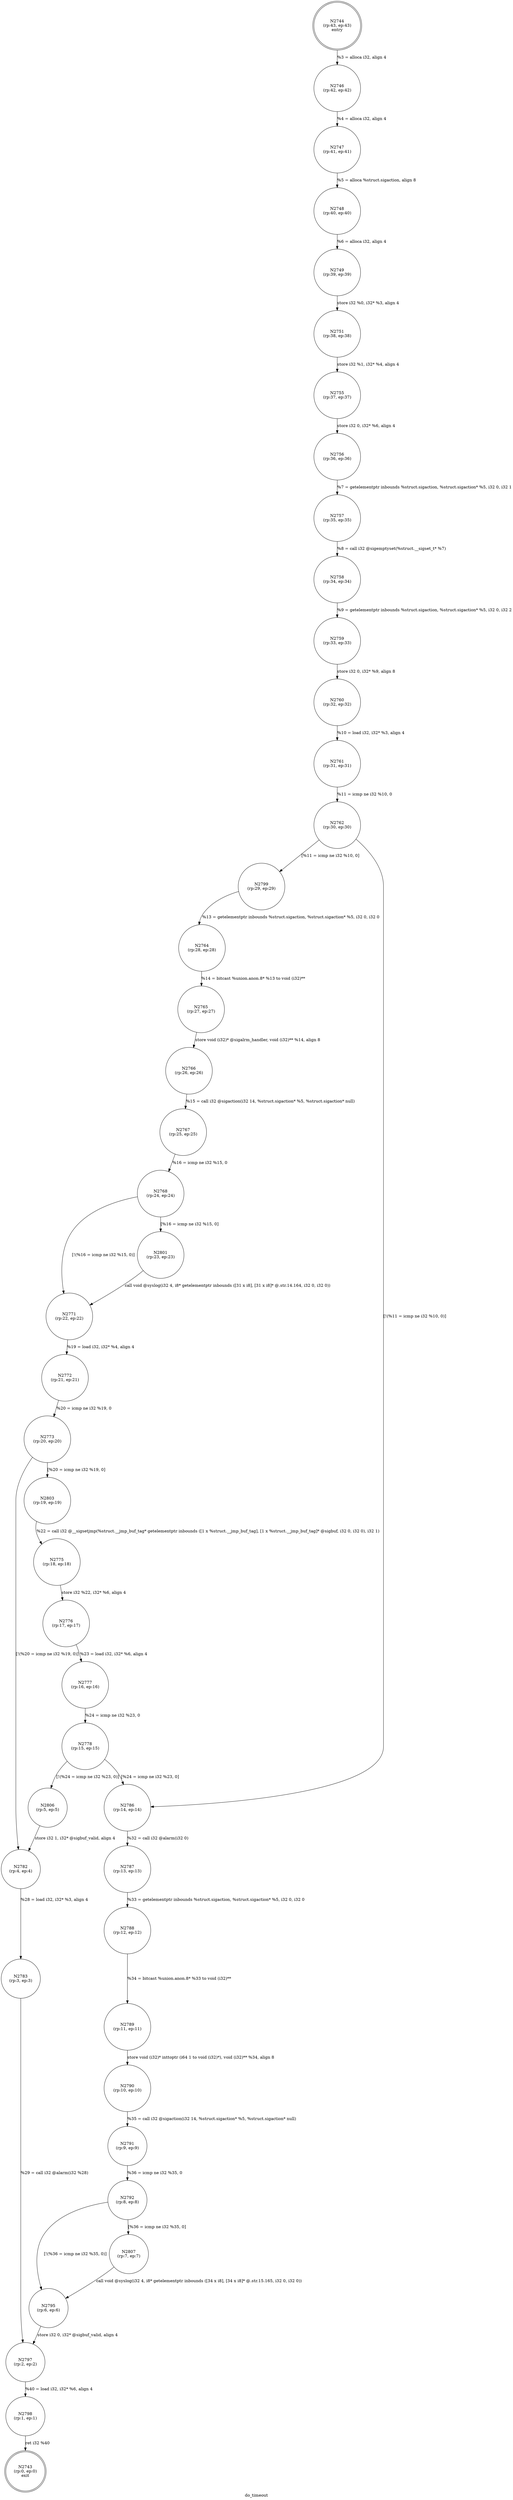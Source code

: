 digraph do_timeout {
label="do_timeout"
2743 [label="N2743\n(rp:0, ep:0)\nexit", shape="doublecircle"]
2744 [label="N2744\n(rp:43, ep:43)\nentry", shape="doublecircle"]
2744 -> 2746 [label="%3 = alloca i32, align 4"]
2746 [label="N2746\n(rp:42, ep:42)", shape="circle"]
2746 -> 2747 [label="%4 = alloca i32, align 4"]
2747 [label="N2747\n(rp:41, ep:41)", shape="circle"]
2747 -> 2748 [label="%5 = alloca %struct.sigaction, align 8"]
2748 [label="N2748\n(rp:40, ep:40)", shape="circle"]
2748 -> 2749 [label="%6 = alloca i32, align 4"]
2749 [label="N2749\n(rp:39, ep:39)", shape="circle"]
2749 -> 2751 [label="store i32 %0, i32* %3, align 4"]
2751 [label="N2751\n(rp:38, ep:38)", shape="circle"]
2751 -> 2755 [label="store i32 %1, i32* %4, align 4"]
2755 [label="N2755\n(rp:37, ep:37)", shape="circle"]
2755 -> 2756 [label="store i32 0, i32* %6, align 4"]
2756 [label="N2756\n(rp:36, ep:36)", shape="circle"]
2756 -> 2757 [label="%7 = getelementptr inbounds %struct.sigaction, %struct.sigaction* %5, i32 0, i32 1"]
2757 [label="N2757\n(rp:35, ep:35)", shape="circle"]
2757 -> 2758 [label="%8 = call i32 @sigemptyset(%struct.__sigset_t* %7)"]
2758 [label="N2758\n(rp:34, ep:34)", shape="circle"]
2758 -> 2759 [label="%9 = getelementptr inbounds %struct.sigaction, %struct.sigaction* %5, i32 0, i32 2"]
2759 [label="N2759\n(rp:33, ep:33)", shape="circle"]
2759 -> 2760 [label="store i32 0, i32* %9, align 8"]
2760 [label="N2760\n(rp:32, ep:32)", shape="circle"]
2760 -> 2761 [label="%10 = load i32, i32* %3, align 4"]
2761 [label="N2761\n(rp:31, ep:31)", shape="circle"]
2761 -> 2762 [label="%11 = icmp ne i32 %10, 0"]
2762 [label="N2762\n(rp:30, ep:30)", shape="circle"]
2762 -> 2799 [label="[%11 = icmp ne i32 %10, 0]"]
2762 -> 2786 [label="[!(%11 = icmp ne i32 %10, 0)]"]
2764 [label="N2764\n(rp:28, ep:28)", shape="circle"]
2764 -> 2765 [label="%14 = bitcast %union.anon.8* %13 to void (i32)**"]
2765 [label="N2765\n(rp:27, ep:27)", shape="circle"]
2765 -> 2766 [label="store void (i32)* @sigalrm_handler, void (i32)** %14, align 8"]
2766 [label="N2766\n(rp:26, ep:26)", shape="circle"]
2766 -> 2767 [label="%15 = call i32 @sigaction(i32 14, %struct.sigaction* %5, %struct.sigaction* null)"]
2767 [label="N2767\n(rp:25, ep:25)", shape="circle"]
2767 -> 2768 [label="%16 = icmp ne i32 %15, 0"]
2768 [label="N2768\n(rp:24, ep:24)", shape="circle"]
2768 -> 2801 [label="[%16 = icmp ne i32 %15, 0]"]
2768 -> 2771 [label="[!(%16 = icmp ne i32 %15, 0)]"]
2771 [label="N2771\n(rp:22, ep:22)", shape="circle"]
2771 -> 2772 [label="%19 = load i32, i32* %4, align 4"]
2772 [label="N2772\n(rp:21, ep:21)", shape="circle"]
2772 -> 2773 [label="%20 = icmp ne i32 %19, 0"]
2773 [label="N2773\n(rp:20, ep:20)", shape="circle"]
2773 -> 2803 [label="[%20 = icmp ne i32 %19, 0]"]
2773 -> 2782 [label="[!(%20 = icmp ne i32 %19, 0)]"]
2775 [label="N2775\n(rp:18, ep:18)", shape="circle"]
2775 -> 2776 [label="store i32 %22, i32* %6, align 4"]
2776 [label="N2776\n(rp:17, ep:17)", shape="circle"]
2776 -> 2777 [label="%23 = load i32, i32* %6, align 4"]
2777 [label="N2777\n(rp:16, ep:16)", shape="circle"]
2777 -> 2778 [label="%24 = icmp ne i32 %23, 0"]
2778 [label="N2778\n(rp:15, ep:15)", shape="circle"]
2778 -> 2806 [label="[!(%24 = icmp ne i32 %23, 0)]"]
2778 -> 2786 [label="[%24 = icmp ne i32 %23, 0]"]
2782 [label="N2782\n(rp:4, ep:4)", shape="circle"]
2782 -> 2783 [label="%28 = load i32, i32* %3, align 4"]
2783 [label="N2783\n(rp:3, ep:3)", shape="circle"]
2783 -> 2797 [label="%29 = call i32 @alarm(i32 %28)"]
2786 [label="N2786\n(rp:14, ep:14)", shape="circle"]
2786 -> 2787 [label="%32 = call i32 @alarm(i32 0)"]
2787 [label="N2787\n(rp:13, ep:13)", shape="circle"]
2787 -> 2788 [label="%33 = getelementptr inbounds %struct.sigaction, %struct.sigaction* %5, i32 0, i32 0"]
2788 [label="N2788\n(rp:12, ep:12)", shape="circle"]
2788 -> 2789 [label="%34 = bitcast %union.anon.8* %33 to void (i32)**"]
2789 [label="N2789\n(rp:11, ep:11)", shape="circle"]
2789 -> 2790 [label="store void (i32)* inttoptr (i64 1 to void (i32)*), void (i32)** %34, align 8"]
2790 [label="N2790\n(rp:10, ep:10)", shape="circle"]
2790 -> 2791 [label="%35 = call i32 @sigaction(i32 14, %struct.sigaction* %5, %struct.sigaction* null)"]
2791 [label="N2791\n(rp:9, ep:9)", shape="circle"]
2791 -> 2792 [label="%36 = icmp ne i32 %35, 0"]
2792 [label="N2792\n(rp:8, ep:8)", shape="circle"]
2792 -> 2807 [label="[%36 = icmp ne i32 %35, 0]"]
2792 -> 2795 [label="[!(%36 = icmp ne i32 %35, 0)]"]
2795 [label="N2795\n(rp:6, ep:6)", shape="circle"]
2795 -> 2797 [label="store i32 0, i32* @sigbuf_valid, align 4"]
2797 [label="N2797\n(rp:2, ep:2)", shape="circle"]
2797 -> 2798 [label="%40 = load i32, i32* %6, align 4"]
2798 [label="N2798\n(rp:1, ep:1)", shape="circle"]
2798 -> 2743 [label="ret i32 %40"]
2799 [label="N2799\n(rp:29, ep:29)", shape="circle"]
2799 -> 2764 [label="%13 = getelementptr inbounds %struct.sigaction, %struct.sigaction* %5, i32 0, i32 0"]
2801 [label="N2801\n(rp:23, ep:23)", shape="circle"]
2801 -> 2771 [label="call void @syslog(i32 4, i8* getelementptr inbounds ([31 x i8], [31 x i8]* @.str.14.164, i32 0, i32 0))"]
2803 [label="N2803\n(rp:19, ep:19)", shape="circle"]
2803 -> 2775 [label="%22 = call i32 @__sigsetjmp(%struct.__jmp_buf_tag* getelementptr inbounds ([1 x %struct.__jmp_buf_tag], [1 x %struct.__jmp_buf_tag]* @sigbuf, i32 0, i32 0), i32 1)"]
2806 [label="N2806\n(rp:5, ep:5)", shape="circle"]
2806 -> 2782 [label="store i32 1, i32* @sigbuf_valid, align 4"]
2807 [label="N2807\n(rp:7, ep:7)", shape="circle"]
2807 -> 2795 [label="call void @syslog(i32 4, i8* getelementptr inbounds ([34 x i8], [34 x i8]* @.str.15.165, i32 0, i32 0))"]
}
